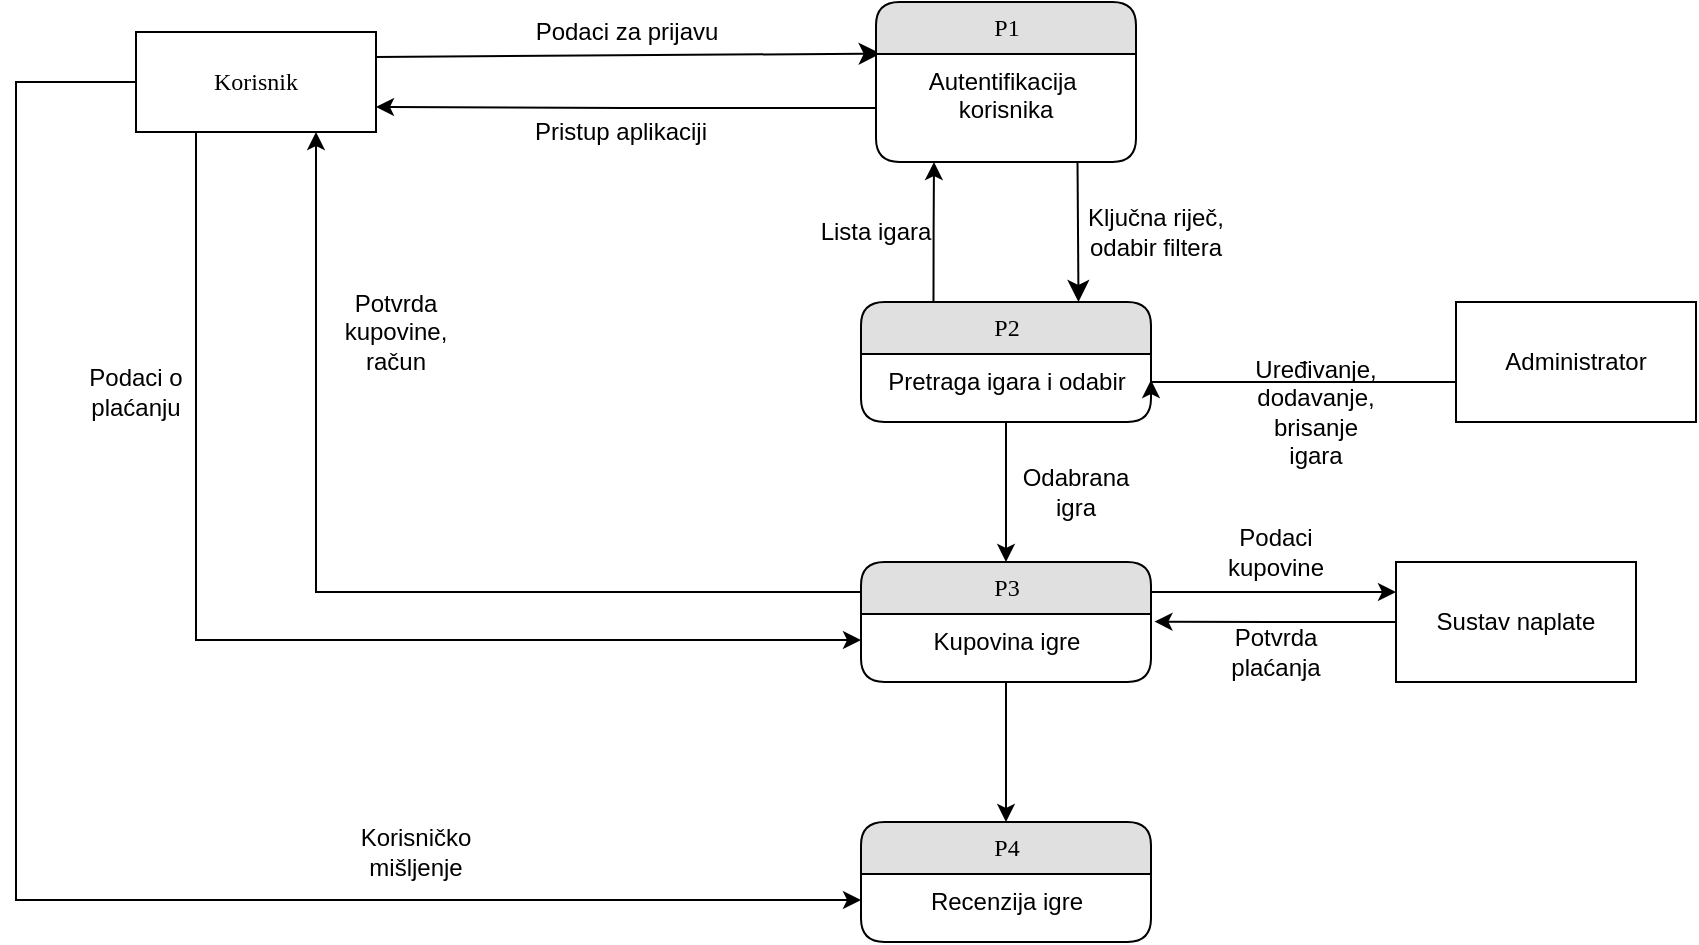 <mxfile version="21.3.7" type="device">
  <diagram name="Page-1" id="52a04d89-c75d-2922-d76d-85b35f80e030">
    <mxGraphModel dx="1549" dy="836" grid="1" gridSize="10" guides="1" tooltips="1" connect="1" arrows="1" fold="1" page="1" pageScale="1" pageWidth="1100" pageHeight="850" background="none" math="0" shadow="0">
      <root>
        <mxCell id="0" />
        <mxCell id="1" parent="0" />
        <mxCell id="1fdf3b25b50cf41e-27" style="edgeStyle=none;html=1;labelBackgroundColor=none;startFill=0;startSize=8;endFill=1;endSize=8;fontFamily=Verdana;fontSize=12;entryX=0.018;entryY=-0.004;entryDx=0;entryDy=0;exitX=1;exitY=0.25;exitDx=0;exitDy=0;entryPerimeter=0;" parent="1" source="17472293e6e8944d-30" target="1fdf3b25b50cf41e-2" edge="1">
          <mxGeometry relative="1" as="geometry">
            <mxPoint x="160" y="60" as="sourcePoint" />
            <mxPoint x="430" y="70" as="targetPoint" />
          </mxGeometry>
        </mxCell>
        <mxCell id="wAWfCSt3tG8-aYzWtBM8-19" style="edgeStyle=orthogonalEdgeStyle;rounded=0;orthogonalLoop=1;jettySize=auto;html=1;exitX=0.25;exitY=1;exitDx=0;exitDy=0;entryX=0;entryY=0.5;entryDx=0;entryDy=0;" edge="1" parent="1" source="17472293e6e8944d-30" target="wAWfCSt3tG8-aYzWtBM8-11">
          <mxGeometry relative="1" as="geometry" />
        </mxCell>
        <mxCell id="wAWfCSt3tG8-aYzWtBM8-33" style="edgeStyle=orthogonalEdgeStyle;rounded=0;orthogonalLoop=1;jettySize=auto;html=1;exitX=0;exitY=0.5;exitDx=0;exitDy=0;entryX=0;entryY=0.5;entryDx=0;entryDy=0;" edge="1" parent="1" source="17472293e6e8944d-30" target="wAWfCSt3tG8-aYzWtBM8-31">
          <mxGeometry relative="1" as="geometry">
            <Array as="points">
              <mxPoint x="30" y="80" />
              <mxPoint x="30" y="489" />
            </Array>
          </mxGeometry>
        </mxCell>
        <mxCell id="17472293e6e8944d-30" value="Korisnik" style="whiteSpace=wrap;html=1;rounded=0;shadow=0;comic=0;labelBackgroundColor=none;strokeWidth=1;fontFamily=Verdana;fontSize=12;align=center;" parent="1" vertex="1">
          <mxGeometry x="90" y="55" width="120" height="50" as="geometry" />
        </mxCell>
        <mxCell id="1fdf3b25b50cf41e-29" style="edgeStyle=none;html=1;labelBackgroundColor=none;startFill=0;startSize=8;endFill=1;endSize=8;fontFamily=Verdana;fontSize=12;exitX=0.775;exitY=0.989;exitDx=0;exitDy=0;exitPerimeter=0;entryX=0.75;entryY=0;entryDx=0;entryDy=0;" parent="1" source="1fdf3b25b50cf41e-2" target="1fdf3b25b50cf41e-7" edge="1">
          <mxGeometry relative="1" as="geometry" />
        </mxCell>
        <mxCell id="1fdf3b25b50cf41e-1" value="P1" style="swimlane;html=1;fontStyle=0;childLayout=stackLayout;horizontal=1;startSize=26;fillColor=#e0e0e0;horizontalStack=0;resizeParent=1;resizeLast=0;collapsible=1;marginBottom=0;swimlaneFillColor=#ffffff;align=center;rounded=1;shadow=0;comic=0;labelBackgroundColor=none;strokeWidth=1;fontFamily=Verdana;fontSize=12" parent="1" vertex="1">
          <mxGeometry x="460" y="40" width="130" height="80" as="geometry" />
        </mxCell>
        <mxCell id="1fdf3b25b50cf41e-2" value="Autentifikacija&amp;nbsp;&lt;br&gt;korisnika&lt;br&gt;" style="text;html=1;strokeColor=none;fillColor=none;spacingLeft=4;spacingRight=4;whiteSpace=wrap;overflow=hidden;rotatable=0;points=[[0,0.5],[1,0.5]];portConstraint=eastwest;align=center;" parent="1fdf3b25b50cf41e-1" vertex="1">
          <mxGeometry y="26" width="130" height="54" as="geometry" />
        </mxCell>
        <mxCell id="wAWfCSt3tG8-aYzWtBM8-7" style="edgeStyle=orthogonalEdgeStyle;rounded=0;orthogonalLoop=1;jettySize=auto;html=1;exitX=0.25;exitY=0;exitDx=0;exitDy=0;entryX=0.223;entryY=1;entryDx=0;entryDy=0;entryPerimeter=0;" edge="1" parent="1" source="1fdf3b25b50cf41e-7" target="1fdf3b25b50cf41e-2">
          <mxGeometry relative="1" as="geometry" />
        </mxCell>
        <mxCell id="wAWfCSt3tG8-aYzWtBM8-15" style="edgeStyle=orthogonalEdgeStyle;rounded=0;orthogonalLoop=1;jettySize=auto;html=1;exitX=0.5;exitY=1;exitDx=0;exitDy=0;entryX=0.5;entryY=0;entryDx=0;entryDy=0;" edge="1" parent="1" source="1fdf3b25b50cf41e-7" target="wAWfCSt3tG8-aYzWtBM8-10">
          <mxGeometry relative="1" as="geometry" />
        </mxCell>
        <mxCell id="1fdf3b25b50cf41e-7" value="P2" style="swimlane;html=1;fontStyle=0;childLayout=stackLayout;horizontal=1;startSize=26;fillColor=#e0e0e0;horizontalStack=0;resizeParent=1;resizeLast=0;collapsible=1;marginBottom=0;swimlaneFillColor=#ffffff;align=center;rounded=1;shadow=0;comic=0;labelBackgroundColor=none;strokeWidth=1;fontFamily=Verdana;fontSize=12" parent="1" vertex="1">
          <mxGeometry x="452.5" y="190" width="145" height="60" as="geometry" />
        </mxCell>
        <mxCell id="1fdf3b25b50cf41e-8" value="Pretraga igara i odabir" style="text;html=1;strokeColor=none;fillColor=none;spacingLeft=4;spacingRight=4;whiteSpace=wrap;overflow=hidden;rotatable=0;points=[[0,0.5],[1,0.5]];portConstraint=eastwest;align=center;" parent="1fdf3b25b50cf41e-7" vertex="1">
          <mxGeometry y="26" width="145" height="26" as="geometry" />
        </mxCell>
        <mxCell id="wAWfCSt3tG8-aYzWtBM8-4" style="edgeStyle=orthogonalEdgeStyle;rounded=0;orthogonalLoop=1;jettySize=auto;html=1;exitX=0;exitY=0.5;exitDx=0;exitDy=0;entryX=1;entryY=0.75;entryDx=0;entryDy=0;" edge="1" parent="1" source="1fdf3b25b50cf41e-2" target="17472293e6e8944d-30">
          <mxGeometry relative="1" as="geometry" />
        </mxCell>
        <mxCell id="wAWfCSt3tG8-aYzWtBM8-5" value="Podaci za prijavu&lt;br&gt;" style="text;html=1;align=center;verticalAlign=middle;resizable=0;points=[];autosize=1;strokeColor=none;fillColor=none;" vertex="1" parent="1">
          <mxGeometry x="280" y="40" width="110" height="30" as="geometry" />
        </mxCell>
        <mxCell id="wAWfCSt3tG8-aYzWtBM8-6" value="Pristup aplikaciji" style="text;html=1;strokeColor=none;fillColor=none;align=center;verticalAlign=middle;whiteSpace=wrap;rounded=0;" vertex="1" parent="1">
          <mxGeometry x="280" y="90" width="105" height="30" as="geometry" />
        </mxCell>
        <mxCell id="wAWfCSt3tG8-aYzWtBM8-8" value="Ključna riječ, odabir filtera&lt;br&gt;" style="text;html=1;strokeColor=none;fillColor=none;align=center;verticalAlign=middle;whiteSpace=wrap;rounded=0;" vertex="1" parent="1">
          <mxGeometry x="560" y="140" width="80" height="30" as="geometry" />
        </mxCell>
        <mxCell id="wAWfCSt3tG8-aYzWtBM8-9" value="Lista igara" style="text;html=1;strokeColor=none;fillColor=none;align=center;verticalAlign=middle;whiteSpace=wrap;rounded=0;" vertex="1" parent="1">
          <mxGeometry x="430" y="140" width="60" height="30" as="geometry" />
        </mxCell>
        <mxCell id="wAWfCSt3tG8-aYzWtBM8-21" style="edgeStyle=orthogonalEdgeStyle;rounded=0;orthogonalLoop=1;jettySize=auto;html=1;exitX=1;exitY=0.25;exitDx=0;exitDy=0;entryX=0;entryY=0.25;entryDx=0;entryDy=0;" edge="1" parent="1" source="wAWfCSt3tG8-aYzWtBM8-10" target="wAWfCSt3tG8-aYzWtBM8-17">
          <mxGeometry relative="1" as="geometry" />
        </mxCell>
        <mxCell id="wAWfCSt3tG8-aYzWtBM8-32" style="edgeStyle=orthogonalEdgeStyle;rounded=0;orthogonalLoop=1;jettySize=auto;html=1;exitX=0.5;exitY=1;exitDx=0;exitDy=0;entryX=0.5;entryY=0;entryDx=0;entryDy=0;" edge="1" parent="1" source="wAWfCSt3tG8-aYzWtBM8-10" target="wAWfCSt3tG8-aYzWtBM8-30">
          <mxGeometry relative="1" as="geometry" />
        </mxCell>
        <mxCell id="wAWfCSt3tG8-aYzWtBM8-10" value="P3" style="swimlane;html=1;fontStyle=0;childLayout=stackLayout;horizontal=1;startSize=26;fillColor=#e0e0e0;horizontalStack=0;resizeParent=1;resizeLast=0;collapsible=1;marginBottom=0;swimlaneFillColor=#ffffff;align=center;rounded=1;shadow=0;comic=0;labelBackgroundColor=none;strokeWidth=1;fontFamily=Verdana;fontSize=12" vertex="1" parent="1">
          <mxGeometry x="452.5" y="320" width="145" height="60" as="geometry" />
        </mxCell>
        <mxCell id="wAWfCSt3tG8-aYzWtBM8-11" value="Kupovina igre&lt;br&gt;" style="text;html=1;strokeColor=none;fillColor=none;spacingLeft=4;spacingRight=4;whiteSpace=wrap;overflow=hidden;rotatable=0;points=[[0,0.5],[1,0.5]];portConstraint=eastwest;align=center;" vertex="1" parent="wAWfCSt3tG8-aYzWtBM8-10">
          <mxGeometry y="26" width="145" height="26" as="geometry" />
        </mxCell>
        <mxCell id="wAWfCSt3tG8-aYzWtBM8-13" style="edgeStyle=orthogonalEdgeStyle;rounded=0;orthogonalLoop=1;jettySize=auto;html=1;exitX=0;exitY=0.25;exitDx=0;exitDy=0;entryX=0.75;entryY=1;entryDx=0;entryDy=0;" edge="1" parent="1" source="wAWfCSt3tG8-aYzWtBM8-10" target="17472293e6e8944d-30">
          <mxGeometry relative="1" as="geometry" />
        </mxCell>
        <mxCell id="wAWfCSt3tG8-aYzWtBM8-14" value="Potvrda kupovine,&lt;br&gt;račun" style="text;html=1;strokeColor=none;fillColor=none;align=center;verticalAlign=middle;whiteSpace=wrap;rounded=0;" vertex="1" parent="1">
          <mxGeometry x="190" y="190" width="60" height="30" as="geometry" />
        </mxCell>
        <mxCell id="wAWfCSt3tG8-aYzWtBM8-16" value="Odabrana igra" style="text;html=1;strokeColor=none;fillColor=none;align=center;verticalAlign=middle;whiteSpace=wrap;rounded=0;" vertex="1" parent="1">
          <mxGeometry x="530" y="270" width="60" height="30" as="geometry" />
        </mxCell>
        <mxCell id="wAWfCSt3tG8-aYzWtBM8-26" style="edgeStyle=orthogonalEdgeStyle;rounded=0;orthogonalLoop=1;jettySize=auto;html=1;exitX=0;exitY=0.5;exitDx=0;exitDy=0;entryX=1.012;entryY=0.146;entryDx=0;entryDy=0;entryPerimeter=0;" edge="1" parent="1" source="wAWfCSt3tG8-aYzWtBM8-17" target="wAWfCSt3tG8-aYzWtBM8-11">
          <mxGeometry relative="1" as="geometry" />
        </mxCell>
        <mxCell id="wAWfCSt3tG8-aYzWtBM8-17" value="Sustav naplate" style="rounded=0;whiteSpace=wrap;html=1;" vertex="1" parent="1">
          <mxGeometry x="720" y="320" width="120" height="60" as="geometry" />
        </mxCell>
        <mxCell id="wAWfCSt3tG8-aYzWtBM8-20" value="Podaci o plaćanju" style="text;html=1;strokeColor=none;fillColor=none;align=center;verticalAlign=middle;whiteSpace=wrap;rounded=0;" vertex="1" parent="1">
          <mxGeometry x="60" y="220" width="60" height="30" as="geometry" />
        </mxCell>
        <mxCell id="wAWfCSt3tG8-aYzWtBM8-27" value="Podaci kupovine" style="text;html=1;strokeColor=none;fillColor=none;align=center;verticalAlign=middle;whiteSpace=wrap;rounded=0;" vertex="1" parent="1">
          <mxGeometry x="630" y="300" width="60" height="30" as="geometry" />
        </mxCell>
        <mxCell id="wAWfCSt3tG8-aYzWtBM8-28" value="Potvrda&lt;br&gt;plaćanja" style="text;html=1;strokeColor=none;fillColor=none;align=center;verticalAlign=middle;whiteSpace=wrap;rounded=0;" vertex="1" parent="1">
          <mxGeometry x="630" y="350" width="60" height="30" as="geometry" />
        </mxCell>
        <mxCell id="wAWfCSt3tG8-aYzWtBM8-30" value="P4" style="swimlane;html=1;fontStyle=0;childLayout=stackLayout;horizontal=1;startSize=26;fillColor=#e0e0e0;horizontalStack=0;resizeParent=1;resizeLast=0;collapsible=1;marginBottom=0;swimlaneFillColor=#ffffff;align=center;rounded=1;shadow=0;comic=0;labelBackgroundColor=none;strokeWidth=1;fontFamily=Verdana;fontSize=12" vertex="1" parent="1">
          <mxGeometry x="452.5" y="450" width="145" height="60" as="geometry" />
        </mxCell>
        <mxCell id="wAWfCSt3tG8-aYzWtBM8-31" value="Recenzija igre" style="text;html=1;strokeColor=none;fillColor=none;spacingLeft=4;spacingRight=4;whiteSpace=wrap;overflow=hidden;rotatable=0;points=[[0,0.5],[1,0.5]];portConstraint=eastwest;align=center;" vertex="1" parent="wAWfCSt3tG8-aYzWtBM8-30">
          <mxGeometry y="26" width="145" height="26" as="geometry" />
        </mxCell>
        <mxCell id="wAWfCSt3tG8-aYzWtBM8-34" value="Korisničko mišljenje" style="text;html=1;strokeColor=none;fillColor=none;align=center;verticalAlign=middle;whiteSpace=wrap;rounded=0;" vertex="1" parent="1">
          <mxGeometry x="200" y="450" width="60" height="30" as="geometry" />
        </mxCell>
        <mxCell id="wAWfCSt3tG8-aYzWtBM8-40" style="edgeStyle=orthogonalEdgeStyle;rounded=0;orthogonalLoop=1;jettySize=auto;html=1;exitX=0;exitY=0.75;exitDx=0;exitDy=0;entryX=1;entryY=0.5;entryDx=0;entryDy=0;" edge="1" parent="1" source="wAWfCSt3tG8-aYzWtBM8-35" target="1fdf3b25b50cf41e-8">
          <mxGeometry relative="1" as="geometry">
            <Array as="points">
              <mxPoint x="750" y="230" />
              <mxPoint x="597" y="230" />
            </Array>
          </mxGeometry>
        </mxCell>
        <mxCell id="wAWfCSt3tG8-aYzWtBM8-35" value="Administrator" style="rounded=0;whiteSpace=wrap;html=1;" vertex="1" parent="1">
          <mxGeometry x="750" y="190" width="120" height="60" as="geometry" />
        </mxCell>
        <mxCell id="wAWfCSt3tG8-aYzWtBM8-41" value="Uređivanje, dodavanje,&lt;br&gt;brisanje igara" style="text;html=1;strokeColor=none;fillColor=none;align=center;verticalAlign=middle;whiteSpace=wrap;rounded=0;" vertex="1" parent="1">
          <mxGeometry x="650" y="230" width="60" height="30" as="geometry" />
        </mxCell>
      </root>
    </mxGraphModel>
  </diagram>
</mxfile>
